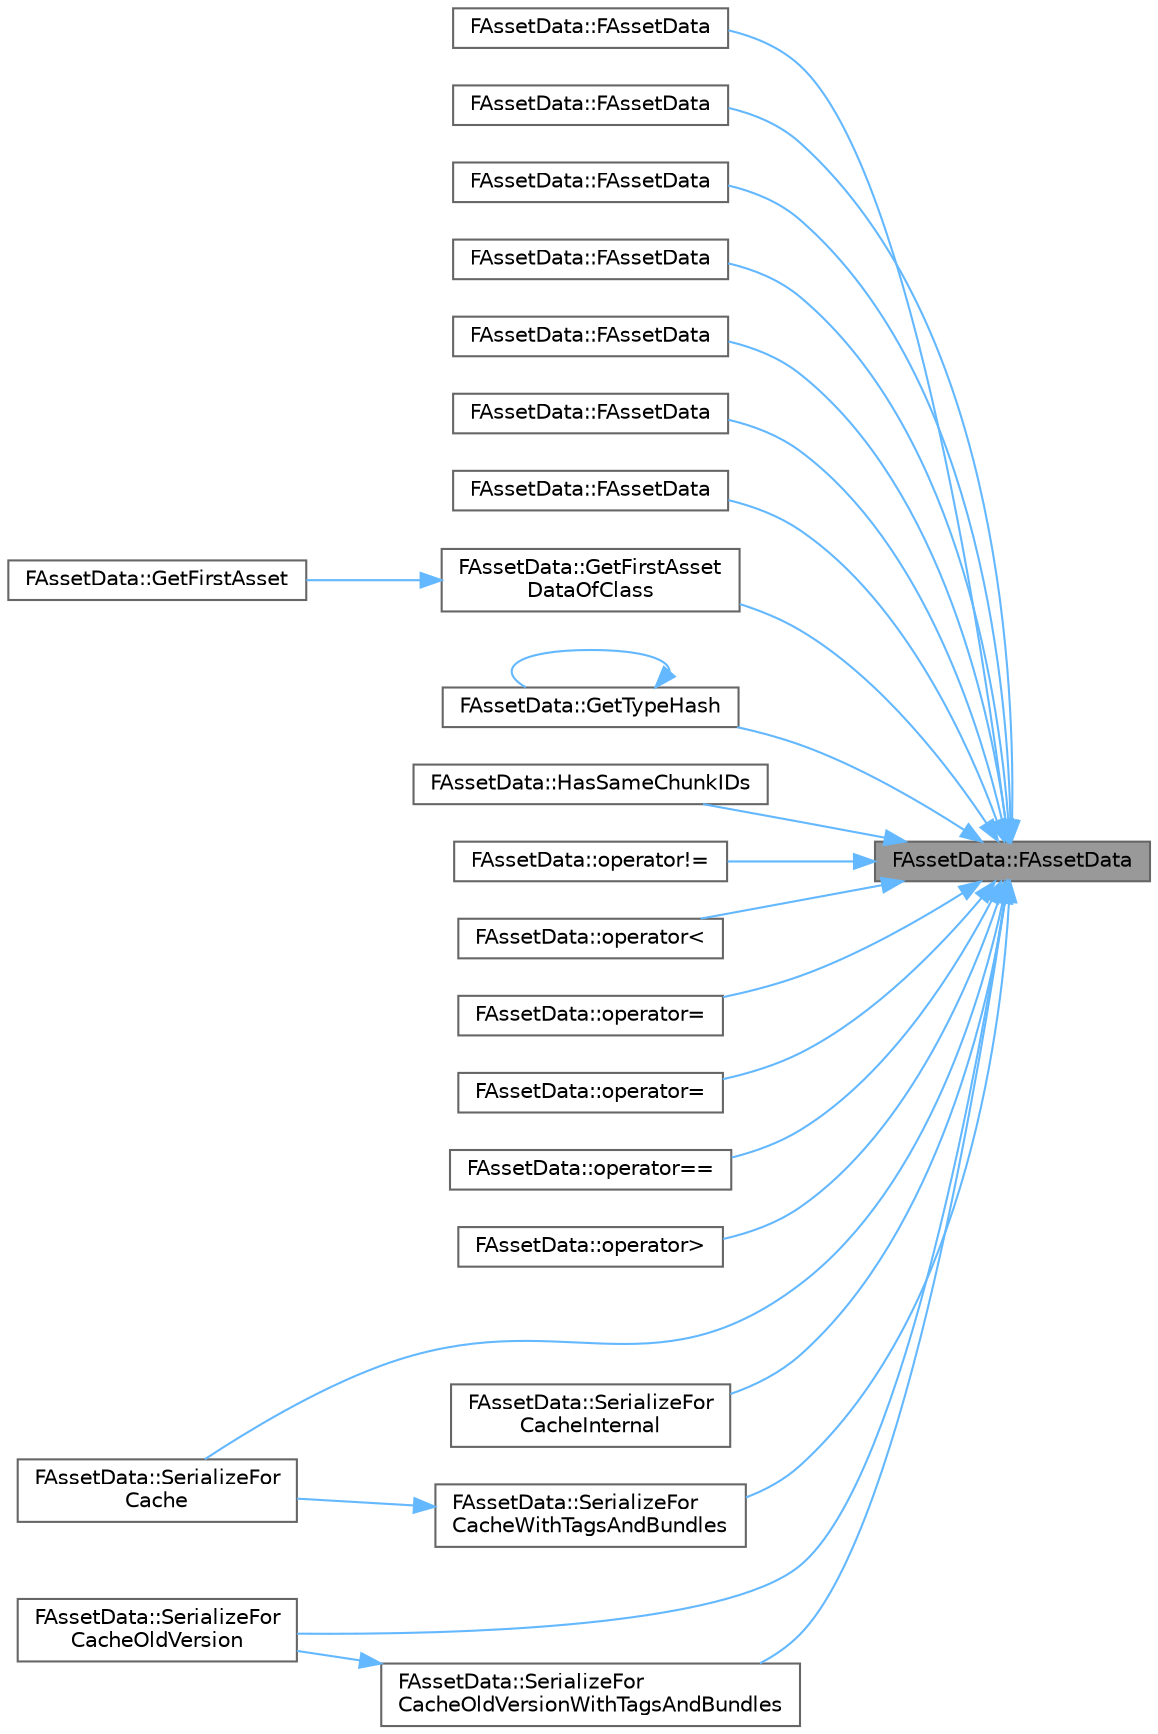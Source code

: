 digraph "FAssetData::FAssetData"
{
 // INTERACTIVE_SVG=YES
 // LATEX_PDF_SIZE
  bgcolor="transparent";
  edge [fontname=Helvetica,fontsize=10,labelfontname=Helvetica,labelfontsize=10];
  node [fontname=Helvetica,fontsize=10,shape=box,height=0.2,width=0.4];
  rankdir="RL";
  Node1 [id="Node000001",label="FAssetData::FAssetData",height=0.2,width=0.4,color="gray40", fillcolor="grey60", style="filled", fontcolor="black",tooltip="Default constructors."];
  Node1 -> Node2 [id="edge1_Node000001_Node000002",dir="back",color="steelblue1",style="solid",tooltip=" "];
  Node2 [id="Node000002",label="FAssetData::FAssetData",height=0.2,width=0.4,color="grey40", fillcolor="white", style="filled",URL="$dd/dc3/structFAssetData.html#ad50062880570788761d814a0a1b2226a",tooltip=" "];
  Node1 -> Node3 [id="edge2_Node000001_Node000003",dir="back",color="steelblue1",style="solid",tooltip=" "];
  Node3 [id="Node000003",label="FAssetData::FAssetData",height=0.2,width=0.4,color="grey40", fillcolor="white", style="filled",URL="$dd/dc3/structFAssetData.html#a96ae620741f08c8c4db34d5c287e99d3",tooltip="Constructor with a long package name and a full object path which might not be part of the package th..."];
  Node1 -> Node4 [id="edge3_Node000001_Node000004",dir="back",color="steelblue1",style="solid",tooltip=" "];
  Node4 [id="Node000004",label="FAssetData::FAssetData",height=0.2,width=0.4,color="grey40", fillcolor="white", style="filled",URL="$dd/dc3/structFAssetData.html#ae0ba1887cd6de70a7afa12176cd07dc2",tooltip="Constructor taking a UObject."];
  Node1 -> Node5 [id="edge4_Node000001_Node000005",dir="back",color="steelblue1",style="solid",tooltip=" "];
  Node5 [id="Node000005",label="FAssetData::FAssetData",height=0.2,width=0.4,color="grey40", fillcolor="white", style="filled",URL="$dd/dc3/structFAssetData.html#aaabcfcb345770fcb54c0b178fd1b5a94",tooltip=" "];
  Node1 -> Node6 [id="edge5_Node000001_Node000006",dir="back",color="steelblue1",style="solid",tooltip=" "];
  Node6 [id="Node000006",label="FAssetData::FAssetData",height=0.2,width=0.4,color="grey40", fillcolor="white", style="filled",URL="$dd/dc3/structFAssetData.html#a28fffaa028705ea94e28f316a711c5ed",tooltip="Constructor taking a UObject."];
  Node1 -> Node7 [id="edge6_Node000001_Node000007",dir="back",color="steelblue1",style="solid",tooltip=" "];
  Node7 [id="Node000007",label="FAssetData::FAssetData",height=0.2,width=0.4,color="grey40", fillcolor="white", style="filled",URL="$dd/dc3/structFAssetData.html#abb15d768567b556bb54438c5a0cebc07",tooltip=" "];
  Node1 -> Node8 [id="edge7_Node000001_Node000008",dir="back",color="steelblue1",style="solid",tooltip=" "];
  Node8 [id="Node000008",label="FAssetData::FAssetData",height=0.2,width=0.4,color="grey40", fillcolor="white", style="filled",URL="$dd/dc3/structFAssetData.html#a3d1485c56d9fb7e3311b8316be441bd8",tooltip="Constructor building the ObjectPath in the form of InPackageName.InAssetName."];
  Node1 -> Node9 [id="edge8_Node000001_Node000009",dir="back",color="steelblue1",style="solid",tooltip=" "];
  Node9 [id="Node000009",label="FAssetData::GetFirstAsset\lDataOfClass",height=0.2,width=0.4,color="grey40", fillcolor="white", style="filled",URL="$dd/dc3/structFAssetData.html#a8588960753fc1c4eadc0fe108680ae8b",tooltip="Get the first FAssetData of a particular class from an Array of FAssetData."];
  Node9 -> Node10 [id="edge9_Node000009_Node000010",dir="back",color="steelblue1",style="solid",tooltip=" "];
  Node10 [id="Node000010",label="FAssetData::GetFirstAsset",height=0.2,width=0.4,color="grey40", fillcolor="white", style="filled",URL="$dd/dc3/structFAssetData.html#a5ade655ce2c38e18c1a692a9db766f70",tooltip="Convenience template for finding first asset of a class."];
  Node1 -> Node11 [id="edge10_Node000001_Node000011",dir="back",color="steelblue1",style="solid",tooltip=" "];
  Node11 [id="Node000011",label="FAssetData::GetTypeHash",height=0.2,width=0.4,color="grey40", fillcolor="white", style="filled",URL="$dd/dc3/structFAssetData.html#a26f29cf724b5a789a134bc84e86ed7fa",tooltip=" "];
  Node11 -> Node11 [id="edge11_Node000011_Node000011",dir="back",color="steelblue1",style="solid",tooltip=" "];
  Node1 -> Node12 [id="edge12_Node000001_Node000012",dir="back",color="steelblue1",style="solid",tooltip=" "];
  Node12 [id="Node000012",label="FAssetData::HasSameChunkIDs",height=0.2,width=0.4,color="grey40", fillcolor="white", style="filled",URL="$dd/dc3/structFAssetData.html#a444bcd0ad1271e64735c255163354ee3",tooltip=" "];
  Node1 -> Node13 [id="edge13_Node000001_Node000013",dir="back",color="steelblue1",style="solid",tooltip=" "];
  Node13 [id="Node000013",label="FAssetData::operator!=",height=0.2,width=0.4,color="grey40", fillcolor="white", style="filled",URL="$dd/dc3/structFAssetData.html#aa3e0dcbdcf907d4cad80b04a67fc3914",tooltip=" "];
  Node1 -> Node14 [id="edge14_Node000001_Node000014",dir="back",color="steelblue1",style="solid",tooltip=" "];
  Node14 [id="Node000014",label="FAssetData::operator\<",height=0.2,width=0.4,color="grey40", fillcolor="white", style="filled",URL="$dd/dc3/structFAssetData.html#adff1f963b0c16a0a3cd77579cd23a1be",tooltip="Perform a lexical less-than operation on the PackageName and AssetName that uniquely identify two FAs..."];
  Node1 -> Node15 [id="edge15_Node000001_Node000015",dir="back",color="steelblue1",style="solid",tooltip=" "];
  Node15 [id="Node000015",label="FAssetData::operator=",height=0.2,width=0.4,color="grey40", fillcolor="white", style="filled",URL="$dd/dc3/structFAssetData.html#a9c0f7d551aa8d3193199486654f394c0",tooltip=" "];
  Node1 -> Node16 [id="edge16_Node000001_Node000016",dir="back",color="steelblue1",style="solid",tooltip=" "];
  Node16 [id="Node000016",label="FAssetData::operator=",height=0.2,width=0.4,color="grey40", fillcolor="white", style="filled",URL="$dd/dc3/structFAssetData.html#a64df5c3712081c9e60aa3cb09c9a101c",tooltip=" "];
  Node1 -> Node17 [id="edge17_Node000001_Node000017",dir="back",color="steelblue1",style="solid",tooltip=" "];
  Node17 [id="Node000017",label="FAssetData::operator==",height=0.2,width=0.4,color="grey40", fillcolor="white", style="filled",URL="$dd/dc3/structFAssetData.html#a27dbb58d846d7df0bbd54a2d04e5038d",tooltip="FAssetDatas are uniquely identified by PackageName and AssetName."];
  Node1 -> Node18 [id="edge18_Node000001_Node000018",dir="back",color="steelblue1",style="solid",tooltip=" "];
  Node18 [id="Node000018",label="FAssetData::operator\>",height=0.2,width=0.4,color="grey40", fillcolor="white", style="filled",URL="$dd/dc3/structFAssetData.html#a1024a894ebed2e57db15950c84d94055",tooltip="Perform a lexical greater-than operation on the PackageName and AssetName that uniquely identify two ..."];
  Node1 -> Node19 [id="edge19_Node000001_Node000019",dir="back",color="steelblue1",style="solid",tooltip=" "];
  Node19 [id="Node000019",label="FAssetData::SerializeFor\lCache",height=0.2,width=0.4,color="grey40", fillcolor="white", style="filled",URL="$dd/dc3/structFAssetData.html#a1849893e6b94e6286124c890009fef8e",tooltip="Serialize as part of the registry cache."];
  Node1 -> Node20 [id="edge20_Node000001_Node000020",dir="back",color="steelblue1",style="solid",tooltip=" "];
  Node20 [id="Node000020",label="FAssetData::SerializeFor\lCacheInternal",height=0.2,width=0.4,color="grey40", fillcolor="white", style="filled",URL="$dd/dc3/structFAssetData.html#a8f8fb40d526532dbd64e3fcee596266b",tooltip="The actual implementation of SerializeForCache."];
  Node1 -> Node21 [id="edge21_Node000001_Node000021",dir="back",color="steelblue1",style="solid",tooltip=" "];
  Node21 [id="Node000021",label="FAssetData::SerializeFor\lCacheOldVersion",height=0.2,width=0.4,color="grey40", fillcolor="white", style="filled",URL="$dd/dc3/structFAssetData.html#a34827e1f18f0bcaef70fa679ad9b556a",tooltip="Serialize as part of the registry cache using legacy paths (versioned)"];
  Node1 -> Node22 [id="edge22_Node000001_Node000022",dir="back",color="steelblue1",style="solid",tooltip=" "];
  Node22 [id="Node000022",label="FAssetData::SerializeFor\lCacheOldVersionWithTagsAndBundles",height=0.2,width=0.4,color="grey40", fillcolor="white", style="filled",URL="$dd/dc3/structFAssetData.html#afce33620eced6dd9e1f01bdfa8dc8538",tooltip=" "];
  Node22 -> Node21 [id="edge23_Node000022_Node000021",dir="back",color="steelblue1",style="solid",tooltip=" "];
  Node1 -> Node23 [id="edge24_Node000001_Node000023",dir="back",color="steelblue1",style="solid",tooltip=" "];
  Node23 [id="Node000023",label="FAssetData::SerializeFor\lCacheWithTagsAndBundles",height=0.2,width=0.4,color="grey40", fillcolor="white", style="filled",URL="$dd/dc3/structFAssetData.html#a0a3229d2e882c1196e83ffb87544d48d",tooltip=" "];
  Node23 -> Node19 [id="edge25_Node000023_Node000019",dir="back",color="steelblue1",style="solid",tooltip=" "];
}
